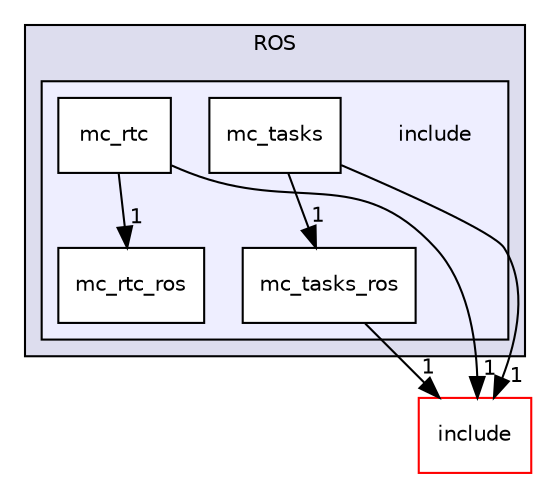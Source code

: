 digraph "plugins/ROS/include" {
  compound=true
  node [ fontsize="10", fontname="Helvetica"];
  edge [ labelfontsize="10", labelfontname="Helvetica"];
  subgraph clusterdir_34d8e42b5ac6f6cb6d4e988599be737f {
    graph [ bgcolor="#ddddee", pencolor="black", label="ROS" fontname="Helvetica", fontsize="10", URL="dir_34d8e42b5ac6f6cb6d4e988599be737f.html"]
  subgraph clusterdir_0884a74720358c6ca75630db8a4fc3d2 {
    graph [ bgcolor="#eeeeff", pencolor="black", label="" URL="dir_0884a74720358c6ca75630db8a4fc3d2.html"];
    dir_0884a74720358c6ca75630db8a4fc3d2 [shape=plaintext label="include"];
    dir_230f9193673de73c1c0188f5f8db31a1 [shape=box label="mc_rtc" color="black" fillcolor="white" style="filled" URL="dir_230f9193673de73c1c0188f5f8db31a1.html"];
    dir_6ecf9e14e0aa5493dc7f0adc174cdd9e [shape=box label="mc_rtc_ros" color="black" fillcolor="white" style="filled" URL="dir_6ecf9e14e0aa5493dc7f0adc174cdd9e.html"];
    dir_f5863744202c98ee1f457dd1ad29e0a5 [shape=box label="mc_tasks" color="black" fillcolor="white" style="filled" URL="dir_f5863744202c98ee1f457dd1ad29e0a5.html"];
    dir_ee999e0d52ed226e451882f5cdb28265 [shape=box label="mc_tasks_ros" color="black" fillcolor="white" style="filled" URL="dir_ee999e0d52ed226e451882f5cdb28265.html"];
  }
  }
  dir_d44c64559bbebec7f509842c48db8b23 [shape=box label="include" fillcolor="white" style="filled" color="red" URL="dir_d44c64559bbebec7f509842c48db8b23.html"];
  dir_230f9193673de73c1c0188f5f8db31a1->dir_6ecf9e14e0aa5493dc7f0adc174cdd9e [headlabel="1", labeldistance=1.5 headhref="dir_000028_000017.html"];
  dir_230f9193673de73c1c0188f5f8db31a1->dir_d44c64559bbebec7f509842c48db8b23 [headlabel="1", labeldistance=1.5 headhref="dir_000028_000000.html"];
  dir_f5863744202c98ee1f457dd1ad29e0a5->dir_d44c64559bbebec7f509842c48db8b23 [headlabel="1", labeldistance=1.5 headhref="dir_000029_000000.html"];
  dir_f5863744202c98ee1f457dd1ad29e0a5->dir_ee999e0d52ed226e451882f5cdb28265 [headlabel="1", labeldistance=1.5 headhref="dir_000029_000018.html"];
  dir_ee999e0d52ed226e451882f5cdb28265->dir_d44c64559bbebec7f509842c48db8b23 [headlabel="1", labeldistance=1.5 headhref="dir_000018_000000.html"];
}
